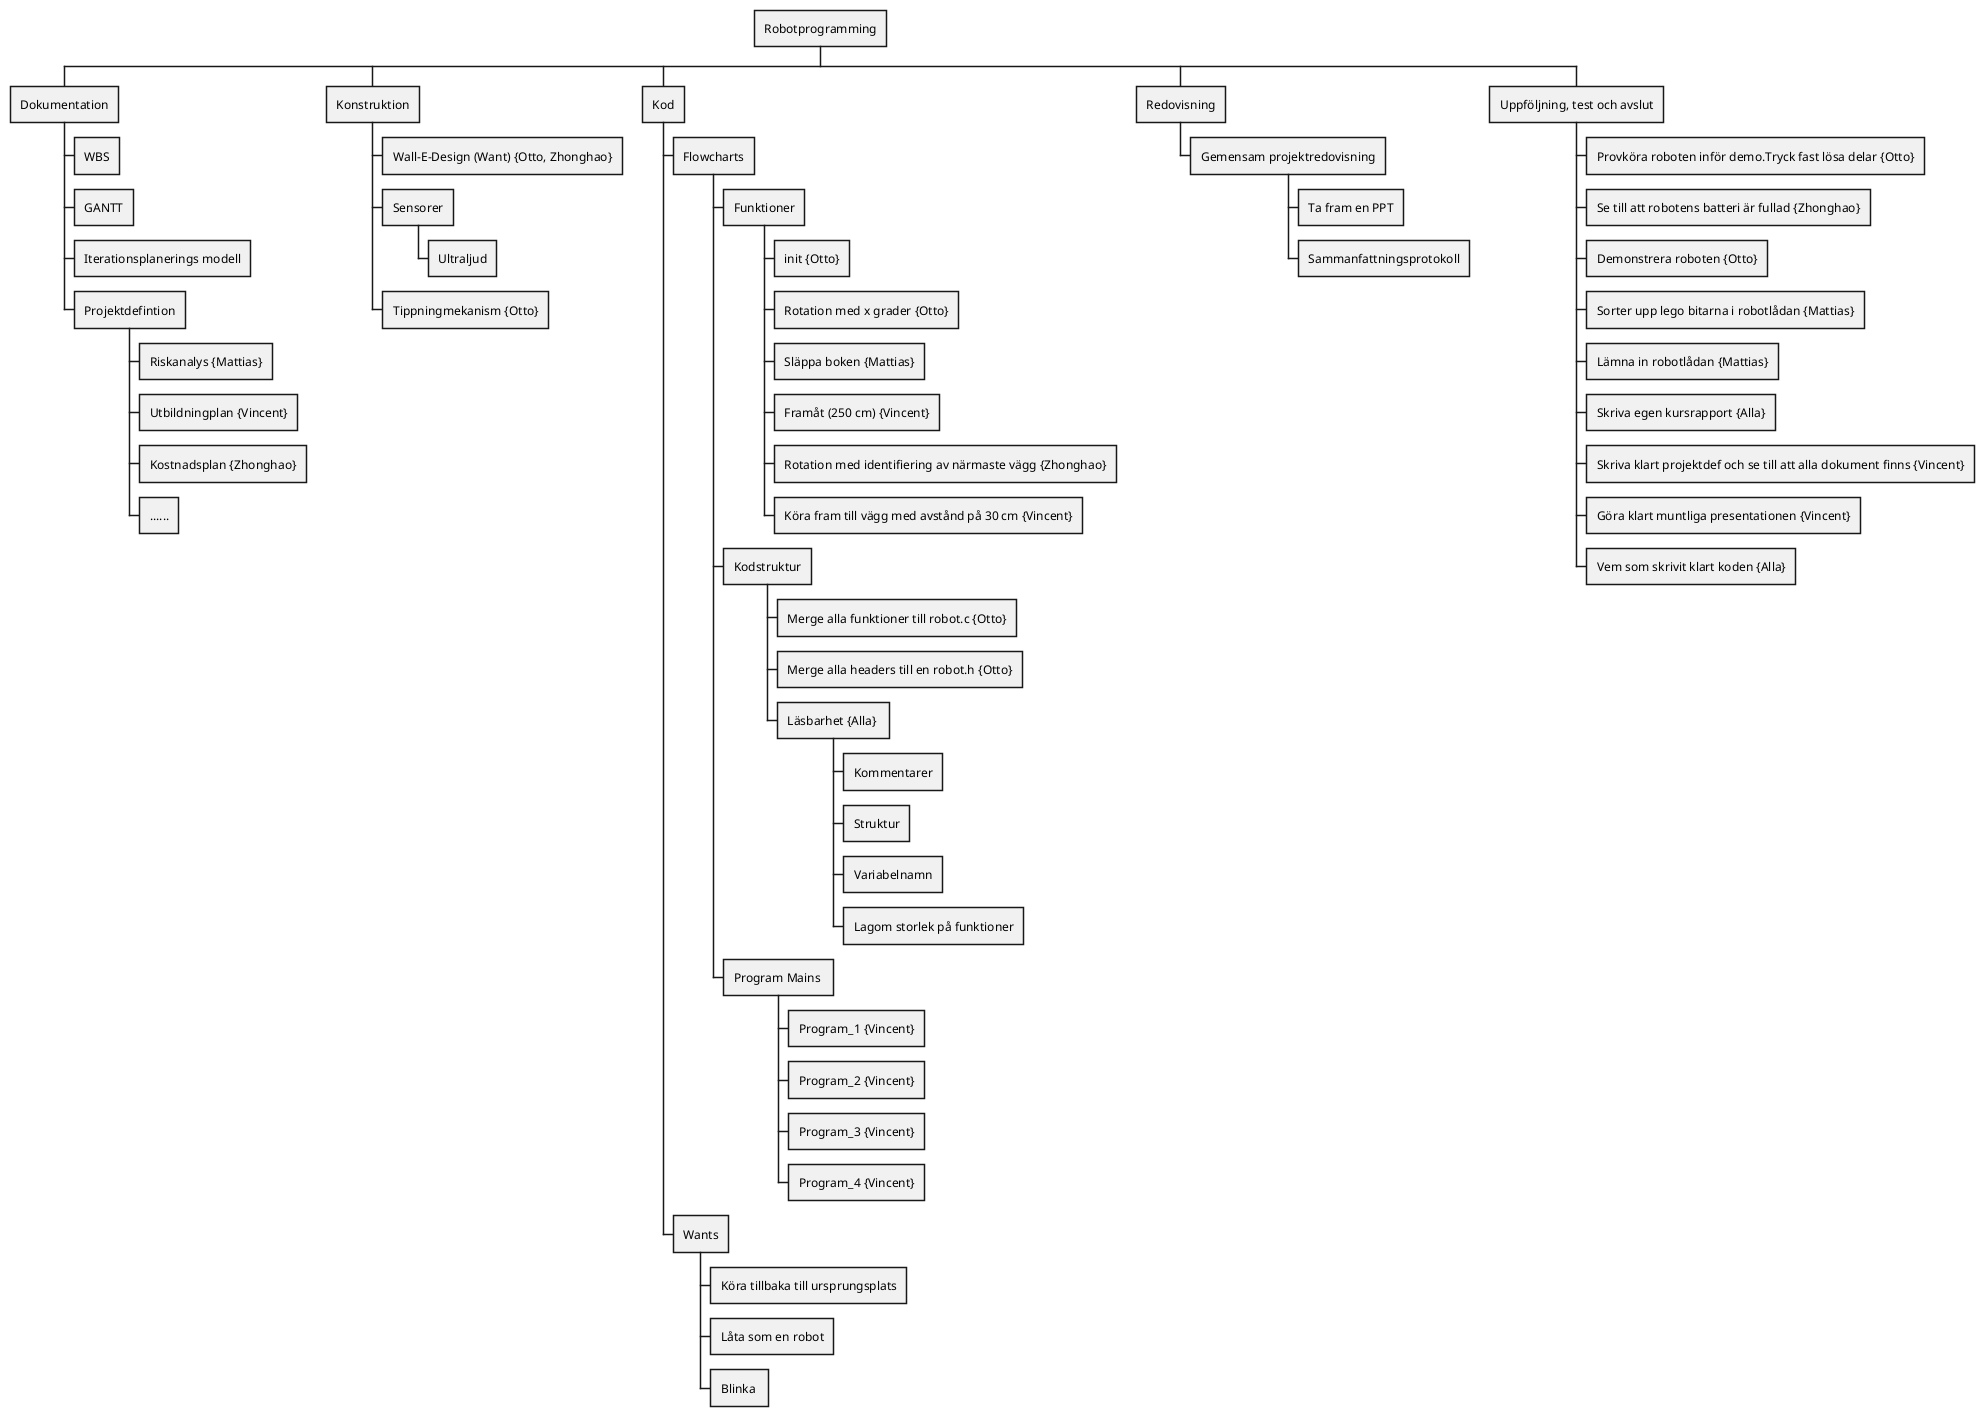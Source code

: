 @startwbs
* Robotprogramming
** Dokumentation
*** WBS
*** GANTT
*** Iterationsplanerings modell
*** Projektdefintion
**** Riskanalys {Mattias}
**** Utbildningplan {Vincent}
**** Kostnadsplan {Zhonghao}
**** ......
** Konstruktion
*** Wall-E-Design (Want) {Otto, Zhonghao}
*** Sensorer
**** Ultraljud
*** Tippningmekanism {Otto}
** Kod
*** Flowcharts
**** Funktioner
***** init {Otto}
***** Rotation med x grader {Otto}
***** Släppa boken {Mattias}
***** Framåt (250 cm) {Vincent}
***** Rotation med identifiering av närmaste vägg {Zhonghao}
***** Köra fram till vägg med avstånd på 30 cm {Vincent}
**** Kodstruktur
***** Merge alla funktioner till robot.c {Otto}
***** Merge alla headers till en robot.h {Otto}
***** Läsbarhet {Alla} 
****** Kommentarer
****** Struktur
****** Variabelnamn
****** Lagom storlek på funktioner
**** Program Mains 
***** Program_1 {Vincent}
***** Program_2 {Vincent}
***** Program_3 {Vincent}
***** Program_4 {Vincent}
*** Wants
**** Köra tillbaka till ursprungsplats
**** Låta som en robot
**** Blinka 
** Redovisning
*** Gemensam projektredovisning
' note bottom
' Alla skall hålla den enskilt (7 min)
' end note 
**** Ta fram en PPT
**** Sammanfattningsprotokoll

** Uppföljning, test och avslut
*** Provköra roboten inför demo.Tryck fast lösa delar {Otto}
*** Se till att robotens batteri är fullad {Zhonghao}
*** Demonstrera roboten {Otto}
*** Sorter upp lego bitarna i robotlådan {Mattias}
*** Lämna in robotlådan {Mattias}
*** Skriva egen kursrapport {Alla}
*** Skriva klart projektdef och se till att alla dokument finns {Vincent}
*** Göra klart muntliga presentationen {Vincent}
*** Vem som skrivit klart koden {Alla}
@endwbs